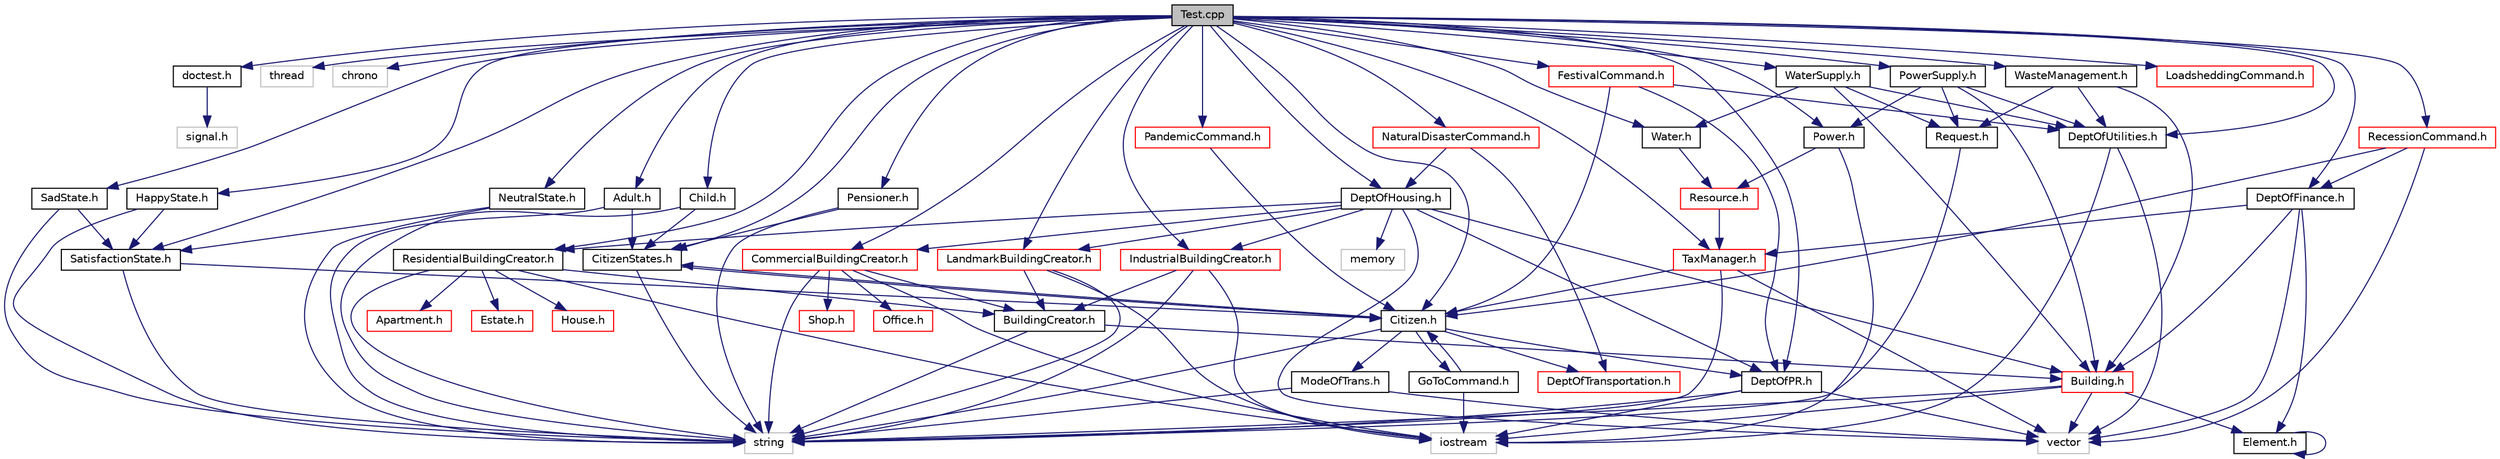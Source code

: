 digraph "Test.cpp"
{
 // LATEX_PDF_SIZE
  edge [fontname="Helvetica",fontsize="10",labelfontname="Helvetica",labelfontsize="10"];
  node [fontname="Helvetica",fontsize="10",shape=record];
  Node1 [label="Test.cpp",height=0.2,width=0.4,color="black", fillcolor="grey75", style="filled", fontcolor="black",tooltip=" "];
  Node1 -> Node2 [color="midnightblue",fontsize="10",style="solid"];
  Node2 [label="doctest.h",height=0.2,width=0.4,color="black", fillcolor="white", style="filled",URL="$doctest_8h.html",tooltip=" "];
  Node2 -> Node3 [color="midnightblue",fontsize="10",style="solid"];
  Node3 [label="signal.h",height=0.2,width=0.4,color="grey75", fillcolor="white", style="filled",tooltip=" "];
  Node1 -> Node4 [color="midnightblue",fontsize="10",style="solid"];
  Node4 [label="thread",height=0.2,width=0.4,color="grey75", fillcolor="white", style="filled",tooltip=" "];
  Node1 -> Node5 [color="midnightblue",fontsize="10",style="solid"];
  Node5 [label="chrono",height=0.2,width=0.4,color="grey75", fillcolor="white", style="filled",tooltip=" "];
  Node1 -> Node6 [color="midnightblue",fontsize="10",style="solid"];
  Node6 [label="Adult.h",height=0.2,width=0.4,color="black", fillcolor="white", style="filled",URL="$Adult_8h.html",tooltip="Declaration of the AdultState class."];
  Node6 -> Node7 [color="midnightblue",fontsize="10",style="solid"];
  Node7 [label="string",height=0.2,width=0.4,color="grey75", fillcolor="white", style="filled",tooltip=" "];
  Node6 -> Node8 [color="midnightblue",fontsize="10",style="solid"];
  Node8 [label="CitizenStates.h",height=0.2,width=0.4,color="black", fillcolor="white", style="filled",URL="$CitizenStates_8h.html",tooltip=" "];
  Node8 -> Node7 [color="midnightblue",fontsize="10",style="solid"];
  Node8 -> Node9 [color="midnightblue",fontsize="10",style="solid"];
  Node9 [label="Citizen.h",height=0.2,width=0.4,color="black", fillcolor="white", style="filled",URL="$Citizen_8h.html",tooltip="Declaration of the Citizen class representing a citizen in the simulation."];
  Node9 -> Node7 [color="midnightblue",fontsize="10",style="solid"];
  Node9 -> Node10 [color="midnightblue",fontsize="10",style="solid"];
  Node10 [label="ModeOfTrans.h",height=0.2,width=0.4,color="black", fillcolor="white", style="filled",URL="$ModeOfTrans_8h.html",tooltip="Declaration of the ModeOfTrans abstract class representing transport modes."];
  Node10 -> Node7 [color="midnightblue",fontsize="10",style="solid"];
  Node10 -> Node11 [color="midnightblue",fontsize="10",style="solid"];
  Node11 [label="vector",height=0.2,width=0.4,color="grey75", fillcolor="white", style="filled",tooltip=" "];
  Node9 -> Node8 [color="midnightblue",fontsize="10",style="solid"];
  Node9 -> Node12 [color="midnightblue",fontsize="10",style="solid"];
  Node12 [label="GoToCommand.h",height=0.2,width=0.4,color="black", fillcolor="white", style="filled",URL="$GoToCommand_8h.html",tooltip=" "];
  Node12 -> Node9 [color="midnightblue",fontsize="10",style="solid"];
  Node12 -> Node13 [color="midnightblue",fontsize="10",style="solid"];
  Node13 [label="iostream",height=0.2,width=0.4,color="grey75", fillcolor="white", style="filled",tooltip=" "];
  Node9 -> Node14 [color="midnightblue",fontsize="10",style="solid"];
  Node14 [label="DeptOfPR.h",height=0.2,width=0.4,color="black", fillcolor="white", style="filled",URL="$DeptOfPR_8h.html",tooltip=" "];
  Node14 -> Node11 [color="midnightblue",fontsize="10",style="solid"];
  Node14 -> Node13 [color="midnightblue",fontsize="10",style="solid"];
  Node14 -> Node7 [color="midnightblue",fontsize="10",style="solid"];
  Node9 -> Node15 [color="midnightblue",fontsize="10",style="solid"];
  Node15 [label="DeptOfTransportation.h",height=0.2,width=0.4,color="red", fillcolor="white", style="filled",URL="$DeptOfTransportation_8h.html",tooltip="Declaration of the CityGrid class."];
  Node1 -> Node22 [color="midnightblue",fontsize="10",style="solid"];
  Node22 [label="Child.h",height=0.2,width=0.4,color="black", fillcolor="white", style="filled",URL="$Child_8h.html",tooltip=" "];
  Node22 -> Node7 [color="midnightblue",fontsize="10",style="solid"];
  Node22 -> Node8 [color="midnightblue",fontsize="10",style="solid"];
  Node1 -> Node23 [color="midnightblue",fontsize="10",style="solid"];
  Node23 [label="Pensioner.h",height=0.2,width=0.4,color="black", fillcolor="white", style="filled",URL="$Pensioner_8h.html",tooltip=" "];
  Node23 -> Node7 [color="midnightblue",fontsize="10",style="solid"];
  Node23 -> Node8 [color="midnightblue",fontsize="10",style="solid"];
  Node1 -> Node9 [color="midnightblue",fontsize="10",style="solid"];
  Node1 -> Node14 [color="midnightblue",fontsize="10",style="solid"];
  Node1 -> Node24 [color="midnightblue",fontsize="10",style="solid"];
  Node24 [label="SadState.h",height=0.2,width=0.4,color="black", fillcolor="white", style="filled",URL="$SadState_8h.html",tooltip="Declaration of the SadState class representing a low satisfaction state."];
  Node24 -> Node25 [color="midnightblue",fontsize="10",style="solid"];
  Node25 [label="SatisfactionState.h",height=0.2,width=0.4,color="black", fillcolor="white", style="filled",URL="$SatisfactionState_8h.html",tooltip="Declaration of the SatisfactionState abstract class and its derived states."];
  Node25 -> Node7 [color="midnightblue",fontsize="10",style="solid"];
  Node25 -> Node9 [color="midnightblue",fontsize="10",style="solid"];
  Node24 -> Node7 [color="midnightblue",fontsize="10",style="solid"];
  Node1 -> Node25 [color="midnightblue",fontsize="10",style="solid"];
  Node1 -> Node26 [color="midnightblue",fontsize="10",style="solid"];
  Node26 [label="HappyState.h",height=0.2,width=0.4,color="black", fillcolor="white", style="filled",URL="$HappyState_8h.html",tooltip=" "];
  Node26 -> Node25 [color="midnightblue",fontsize="10",style="solid"];
  Node26 -> Node7 [color="midnightblue",fontsize="10",style="solid"];
  Node1 -> Node27 [color="midnightblue",fontsize="10",style="solid"];
  Node27 [label="NeutralState.h",height=0.2,width=0.4,color="black", fillcolor="white", style="filled",URL="$NeutralState_8h.html",tooltip=" "];
  Node27 -> Node25 [color="midnightblue",fontsize="10",style="solid"];
  Node27 -> Node7 [color="midnightblue",fontsize="10",style="solid"];
  Node1 -> Node8 [color="midnightblue",fontsize="10",style="solid"];
  Node1 -> Node28 [color="midnightblue",fontsize="10",style="solid"];
  Node28 [label="DeptOfHousing.h",height=0.2,width=0.4,color="black", fillcolor="white", style="filled",URL="$DeptOfHousing_8h.html",tooltip=" "];
  Node28 -> Node29 [color="midnightblue",fontsize="10",style="solid"];
  Node29 [label="Building.h",height=0.2,width=0.4,color="red", fillcolor="white", style="filled",URL="$Building_8h.html",tooltip="Declaration of the Building class."];
  Node29 -> Node7 [color="midnightblue",fontsize="10",style="solid"];
  Node29 -> Node11 [color="midnightblue",fontsize="10",style="solid"];
  Node29 -> Node13 [color="midnightblue",fontsize="10",style="solid"];
  Node29 -> Node31 [color="midnightblue",fontsize="10",style="solid"];
  Node31 [label="Element.h",height=0.2,width=0.4,color="black", fillcolor="white", style="filled",URL="$Element_8h.html",tooltip=" "];
  Node31 -> Node31 [color="midnightblue",fontsize="10",style="solid"];
  Node28 -> Node32 [color="midnightblue",fontsize="10",style="solid"];
  Node32 [label="ResidentialBuildingCreator.h",height=0.2,width=0.4,color="black", fillcolor="white", style="filled",URL="$ResidentialBuildingCreator_8h.html",tooltip="Defines the ResidentialBuildingCreator class for creating residential buildings."];
  Node32 -> Node7 [color="midnightblue",fontsize="10",style="solid"];
  Node32 -> Node13 [color="midnightblue",fontsize="10",style="solid"];
  Node32 -> Node33 [color="midnightblue",fontsize="10",style="solid"];
  Node33 [label="BuildingCreator.h",height=0.2,width=0.4,color="black", fillcolor="white", style="filled",URL="$BuildingCreator_8h.html",tooltip="Defines the BuildingCreator interface for creating buildings."];
  Node33 -> Node7 [color="midnightblue",fontsize="10",style="solid"];
  Node33 -> Node29 [color="midnightblue",fontsize="10",style="solid"];
  Node32 -> Node34 [color="midnightblue",fontsize="10",style="solid"];
  Node34 [label="House.h",height=0.2,width=0.4,color="red", fillcolor="white", style="filled",URL="$House_8h.html",tooltip="Declaration of the House class, a concrete residential building type."];
  Node32 -> Node36 [color="midnightblue",fontsize="10",style="solid"];
  Node36 [label="Apartment.h",height=0.2,width=0.4,color="red", fillcolor="white", style="filled",URL="$Apartment_8h.html",tooltip="Declaration of the Apartment class, representing a multi-unit residential building."];
  Node32 -> Node37 [color="midnightblue",fontsize="10",style="solid"];
  Node37 [label="Estate.h",height=0.2,width=0.4,color="red", fillcolor="white", style="filled",URL="$Estate_8h.html",tooltip="Declaration of the Estate class, representing a luxury residential estate."];
  Node28 -> Node38 [color="midnightblue",fontsize="10",style="solid"];
  Node38 [label="CommercialBuildingCreator.h",height=0.2,width=0.4,color="red", fillcolor="white", style="filled",URL="$CommercialBuildingCreator_8h.html",tooltip="Declaration of the CommercialBuildingCreator class for commercial building creation."];
  Node38 -> Node7 [color="midnightblue",fontsize="10",style="solid"];
  Node38 -> Node13 [color="midnightblue",fontsize="10",style="solid"];
  Node38 -> Node33 [color="midnightblue",fontsize="10",style="solid"];
  Node38 -> Node39 [color="midnightblue",fontsize="10",style="solid"];
  Node39 [label="Shop.h",height=0.2,width=0.4,color="red", fillcolor="white", style="filled",URL="$Shop_8h.html",tooltip="Declaration of the Shop class."];
  Node38 -> Node41 [color="midnightblue",fontsize="10",style="solid"];
  Node41 [label="Office.h",height=0.2,width=0.4,color="red", fillcolor="white", style="filled",URL="$Office_8h.html",tooltip="Declaration of the Office class."];
  Node28 -> Node44 [color="midnightblue",fontsize="10",style="solid"];
  Node44 [label="IndustrialBuildingCreator.h",height=0.2,width=0.4,color="red", fillcolor="white", style="filled",URL="$IndustrialBuildingCreator_8h.html",tooltip="Defines the IndustrialBuildingCreator class for creating industrial buildings."];
  Node44 -> Node7 [color="midnightblue",fontsize="10",style="solid"];
  Node44 -> Node13 [color="midnightblue",fontsize="10",style="solid"];
  Node44 -> Node33 [color="midnightblue",fontsize="10",style="solid"];
  Node28 -> Node50 [color="midnightblue",fontsize="10",style="solid"];
  Node50 [label="LandmarkBuildingCreator.h",height=0.2,width=0.4,color="red", fillcolor="white", style="filled",URL="$LandmarkBuildingCreator_8h.html",tooltip="Defines the LandmarkBuildingCreator class for creating landmark buildings."];
  Node50 -> Node7 [color="midnightblue",fontsize="10",style="solid"];
  Node50 -> Node13 [color="midnightblue",fontsize="10",style="solid"];
  Node50 -> Node33 [color="midnightblue",fontsize="10",style="solid"];
  Node28 -> Node14 [color="midnightblue",fontsize="10",style="solid"];
  Node28 -> Node11 [color="midnightblue",fontsize="10",style="solid"];
  Node28 -> Node57 [color="midnightblue",fontsize="10",style="solid"];
  Node57 [label="memory",height=0.2,width=0.4,color="grey75", fillcolor="white", style="filled",tooltip=" "];
  Node1 -> Node58 [color="midnightblue",fontsize="10",style="solid"];
  Node58 [label="DeptOfUtilities.h",height=0.2,width=0.4,color="black", fillcolor="white", style="filled",URL="$DeptOfUtilities_8h.html",tooltip="Header file for the DeptOfUtilities class that manages city utility departments like power,..."];
  Node58 -> Node13 [color="midnightblue",fontsize="10",style="solid"];
  Node58 -> Node11 [color="midnightblue",fontsize="10",style="solid"];
  Node1 -> Node59 [color="midnightblue",fontsize="10",style="solid"];
  Node59 [label="DeptOfFinance.h",height=0.2,width=0.4,color="black", fillcolor="white", style="filled",URL="$DeptOfFinance_8h.html",tooltip="Declaration of the DeptOfFinance class."];
  Node59 -> Node11 [color="midnightblue",fontsize="10",style="solid"];
  Node59 -> Node31 [color="midnightblue",fontsize="10",style="solid"];
  Node59 -> Node53 [color="midnightblue",fontsize="10",style="solid"];
  Node53 [label="TaxManager.h",height=0.2,width=0.4,color="red", fillcolor="white", style="filled",URL="$TaxManager_8h.html",tooltip=" "];
  Node53 -> Node11 [color="midnightblue",fontsize="10",style="solid"];
  Node53 -> Node7 [color="midnightblue",fontsize="10",style="solid"];
  Node53 -> Node9 [color="midnightblue",fontsize="10",style="solid"];
  Node59 -> Node29 [color="midnightblue",fontsize="10",style="solid"];
  Node1 -> Node60 [color="midnightblue",fontsize="10",style="solid"];
  Node60 [label="Water.h",height=0.2,width=0.4,color="black", fillcolor="white", style="filled",URL="$Water_8h.html",tooltip="Declaration of the Water class."];
  Node60 -> Node61 [color="midnightblue",fontsize="10",style="solid"];
  Node61 [label="Resource.h",height=0.2,width=0.4,color="red", fillcolor="white", style="filled",URL="$Resource_8h.html",tooltip="Declaration of the Resource class."];
  Node61 -> Node53 [color="midnightblue",fontsize="10",style="solid"];
  Node1 -> Node63 [color="midnightblue",fontsize="10",style="solid"];
  Node63 [label="Power.h",height=0.2,width=0.4,color="black", fillcolor="white", style="filled",URL="$Power_8h.html",tooltip="Declaration of the Power class."];
  Node63 -> Node13 [color="midnightblue",fontsize="10",style="solid"];
  Node63 -> Node61 [color="midnightblue",fontsize="10",style="solid"];
  Node1 -> Node64 [color="midnightblue",fontsize="10",style="solid"];
  Node64 [label="PowerSupply.h",height=0.2,width=0.4,color="black", fillcolor="white", style="filled",URL="$PowerSupply_8h.html",tooltip="Header file for the PowerSupply class, responsible for managing electricity generation and distributi..."];
  Node64 -> Node58 [color="midnightblue",fontsize="10",style="solid"];
  Node64 -> Node29 [color="midnightblue",fontsize="10",style="solid"];
  Node64 -> Node63 [color="midnightblue",fontsize="10",style="solid"];
  Node64 -> Node65 [color="midnightblue",fontsize="10",style="solid"];
  Node65 [label="Request.h",height=0.2,width=0.4,color="black", fillcolor="white", style="filled",URL="$Request_8h.html",tooltip=" "];
  Node65 -> Node7 [color="midnightblue",fontsize="10",style="solid"];
  Node1 -> Node66 [color="midnightblue",fontsize="10",style="solid"];
  Node66 [label="WaterSupply.h",height=0.2,width=0.4,color="black", fillcolor="white", style="filled",URL="$WaterSupply_8h.html",tooltip="Header file for the WaterSupply class, responsible for managing water distribution and supply in the ..."];
  Node66 -> Node58 [color="midnightblue",fontsize="10",style="solid"];
  Node66 -> Node29 [color="midnightblue",fontsize="10",style="solid"];
  Node66 -> Node60 [color="midnightblue",fontsize="10",style="solid"];
  Node66 -> Node65 [color="midnightblue",fontsize="10",style="solid"];
  Node1 -> Node67 [color="midnightblue",fontsize="10",style="solid"];
  Node67 [label="WasteManagement.h",height=0.2,width=0.4,color="black", fillcolor="white", style="filled",URL="$WasteManagement_8h.html",tooltip="Header file for the WasteManagement class, responsible for handling waste collection,..."];
  Node67 -> Node58 [color="midnightblue",fontsize="10",style="solid"];
  Node67 -> Node29 [color="midnightblue",fontsize="10",style="solid"];
  Node67 -> Node65 [color="midnightblue",fontsize="10",style="solid"];
  Node1 -> Node32 [color="midnightblue",fontsize="10",style="solid"];
  Node1 -> Node38 [color="midnightblue",fontsize="10",style="solid"];
  Node1 -> Node44 [color="midnightblue",fontsize="10",style="solid"];
  Node1 -> Node50 [color="midnightblue",fontsize="10",style="solid"];
  Node1 -> Node53 [color="midnightblue",fontsize="10",style="solid"];
  Node1 -> Node68 [color="midnightblue",fontsize="10",style="solid"];
  Node68 [label="NaturalDisasterCommand.h",height=0.2,width=0.4,color="red", fillcolor="white", style="filled",URL="$NaturalDisasterCommand_8h.html",tooltip="Defines the NaturalDisasterCommand class for handling natural disaster events."];
  Node68 -> Node28 [color="midnightblue",fontsize="10",style="solid"];
  Node68 -> Node15 [color="midnightblue",fontsize="10",style="solid"];
  Node1 -> Node70 [color="midnightblue",fontsize="10",style="solid"];
  Node70 [label="LoadsheddingCommand.h",height=0.2,width=0.4,color="red", fillcolor="white", style="filled",URL="$LoadsheddingCommand_8h.html",tooltip="Defines the LoadsheddingCommand class for handling load-shedding events."];
  Node1 -> Node72 [color="midnightblue",fontsize="10",style="solid"];
  Node72 [label="PandemicCommand.h",height=0.2,width=0.4,color="red", fillcolor="white", style="filled",URL="$PandemicCommand_8h.html",tooltip="Defines the PandemicCommand class responsible for handling events related to a pandemic."];
  Node72 -> Node9 [color="midnightblue",fontsize="10",style="solid"];
  Node1 -> Node73 [color="midnightblue",fontsize="10",style="solid"];
  Node73 [label="FestivalCommand.h",height=0.2,width=0.4,color="red", fillcolor="white", style="filled",URL="$FestivalCommand_8h.html",tooltip="Defines the FestivalCommand class for organizing and managing city-wide festivals."];
  Node73 -> Node58 [color="midnightblue",fontsize="10",style="solid"];
  Node73 -> Node9 [color="midnightblue",fontsize="10",style="solid"];
  Node73 -> Node14 [color="midnightblue",fontsize="10",style="solid"];
  Node1 -> Node74 [color="midnightblue",fontsize="10",style="solid"];
  Node74 [label="RecessionCommand.h",height=0.2,width=0.4,color="red", fillcolor="white", style="filled",URL="$RecessionCommand_8h.html",tooltip="Defines the RecessionCommand class for handling city-wide recession events."];
  Node74 -> Node59 [color="midnightblue",fontsize="10",style="solid"];
  Node74 -> Node9 [color="midnightblue",fontsize="10",style="solid"];
  Node74 -> Node11 [color="midnightblue",fontsize="10",style="solid"];
}
